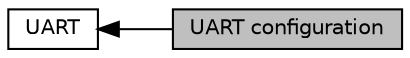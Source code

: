 digraph "UART configuration"
{
  edge [fontname="Helvetica",fontsize="10",labelfontname="Helvetica",labelfontsize="10"];
  node [fontname="Helvetica",fontsize="10",shape=record];
  rankdir=LR;
  Node1 [label="UART",height=0.2,width=0.4,color="black", fillcolor="white", style="filled",URL="$group__uart__file.html",tooltip="libopencm3 LM4F Universal Asynchronous Receiver Transmitter "];
  Node0 [label="UART configuration",height=0.2,width=0.4,color="black", fillcolor="grey75", style="filled", fontcolor="black"];
  Node1->Node0 [shape=plaintext, dir="back", style="solid"];
}
